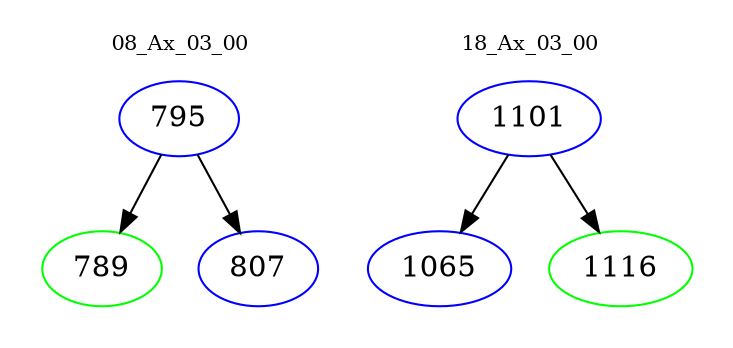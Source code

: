 digraph{
subgraph cluster_0 {
color = white
label = "08_Ax_03_00";
fontsize=10;
T0_795 [label="795", color="blue"]
T0_795 -> T0_789 [color="black"]
T0_789 [label="789", color="green"]
T0_795 -> T0_807 [color="black"]
T0_807 [label="807", color="blue"]
}
subgraph cluster_1 {
color = white
label = "18_Ax_03_00";
fontsize=10;
T1_1101 [label="1101", color="blue"]
T1_1101 -> T1_1065 [color="black"]
T1_1065 [label="1065", color="blue"]
T1_1101 -> T1_1116 [color="black"]
T1_1116 [label="1116", color="green"]
}
}
